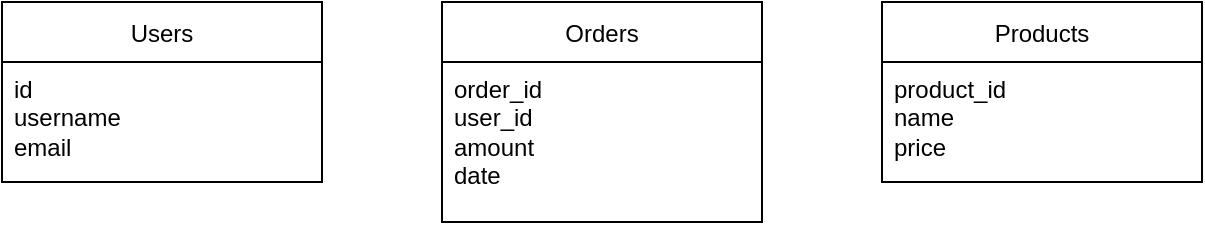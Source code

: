 <mxfile><diagram name="ERD"><mxGraphModel><root><mxCell id="0" /><mxCell id="1" parent="0" /><mxCell id="2" value="Users" style="shape=swimlane;startSize=30;swimlaneLine=1;" vertex="1" parent="1"><mxGeometry x="40" y="40" width="160" height="90" as="geometry" /></mxCell><mxCell id="3" value="id&lt;br&gt;username&lt;br&gt;email" style="text;html=1;align=left;verticalAlign=top;spacingLeft=4;" vertex="1" parent="2"><mxGeometry x="0" y="30" width="160" height="60" as="geometry" /></mxCell><mxCell id="4" value="Orders" style="shape=swimlane;startSize=30;swimlaneLine=1;" vertex="1" parent="1"><mxGeometry x="260" y="40" width="160" height="110" as="geometry" /></mxCell><mxCell id="5" value="order_id&lt;br&gt;user_id&lt;br&gt;amount&lt;br&gt;date" style="text;html=1;align=left;verticalAlign=top;spacingLeft=4;" vertex="1" parent="4"><mxGeometry x="0" y="30" width="160" height="80" as="geometry" /></mxCell><mxCell id="6" value="Products" style="shape=swimlane;startSize=30;swimlaneLine=1;" vertex="1" parent="1"><mxGeometry x="480" y="40" width="160" height="90" as="geometry" /></mxCell><mxCell id="7" value="product_id&lt;br&gt;name&lt;br&gt;price" style="text;html=1;align=left;verticalAlign=top;spacingLeft=4;" vertex="1" parent="6"><mxGeometry x="0" y="30" width="160" height="60" as="geometry" /></mxCell></root></mxGraphModel></diagram></mxfile>